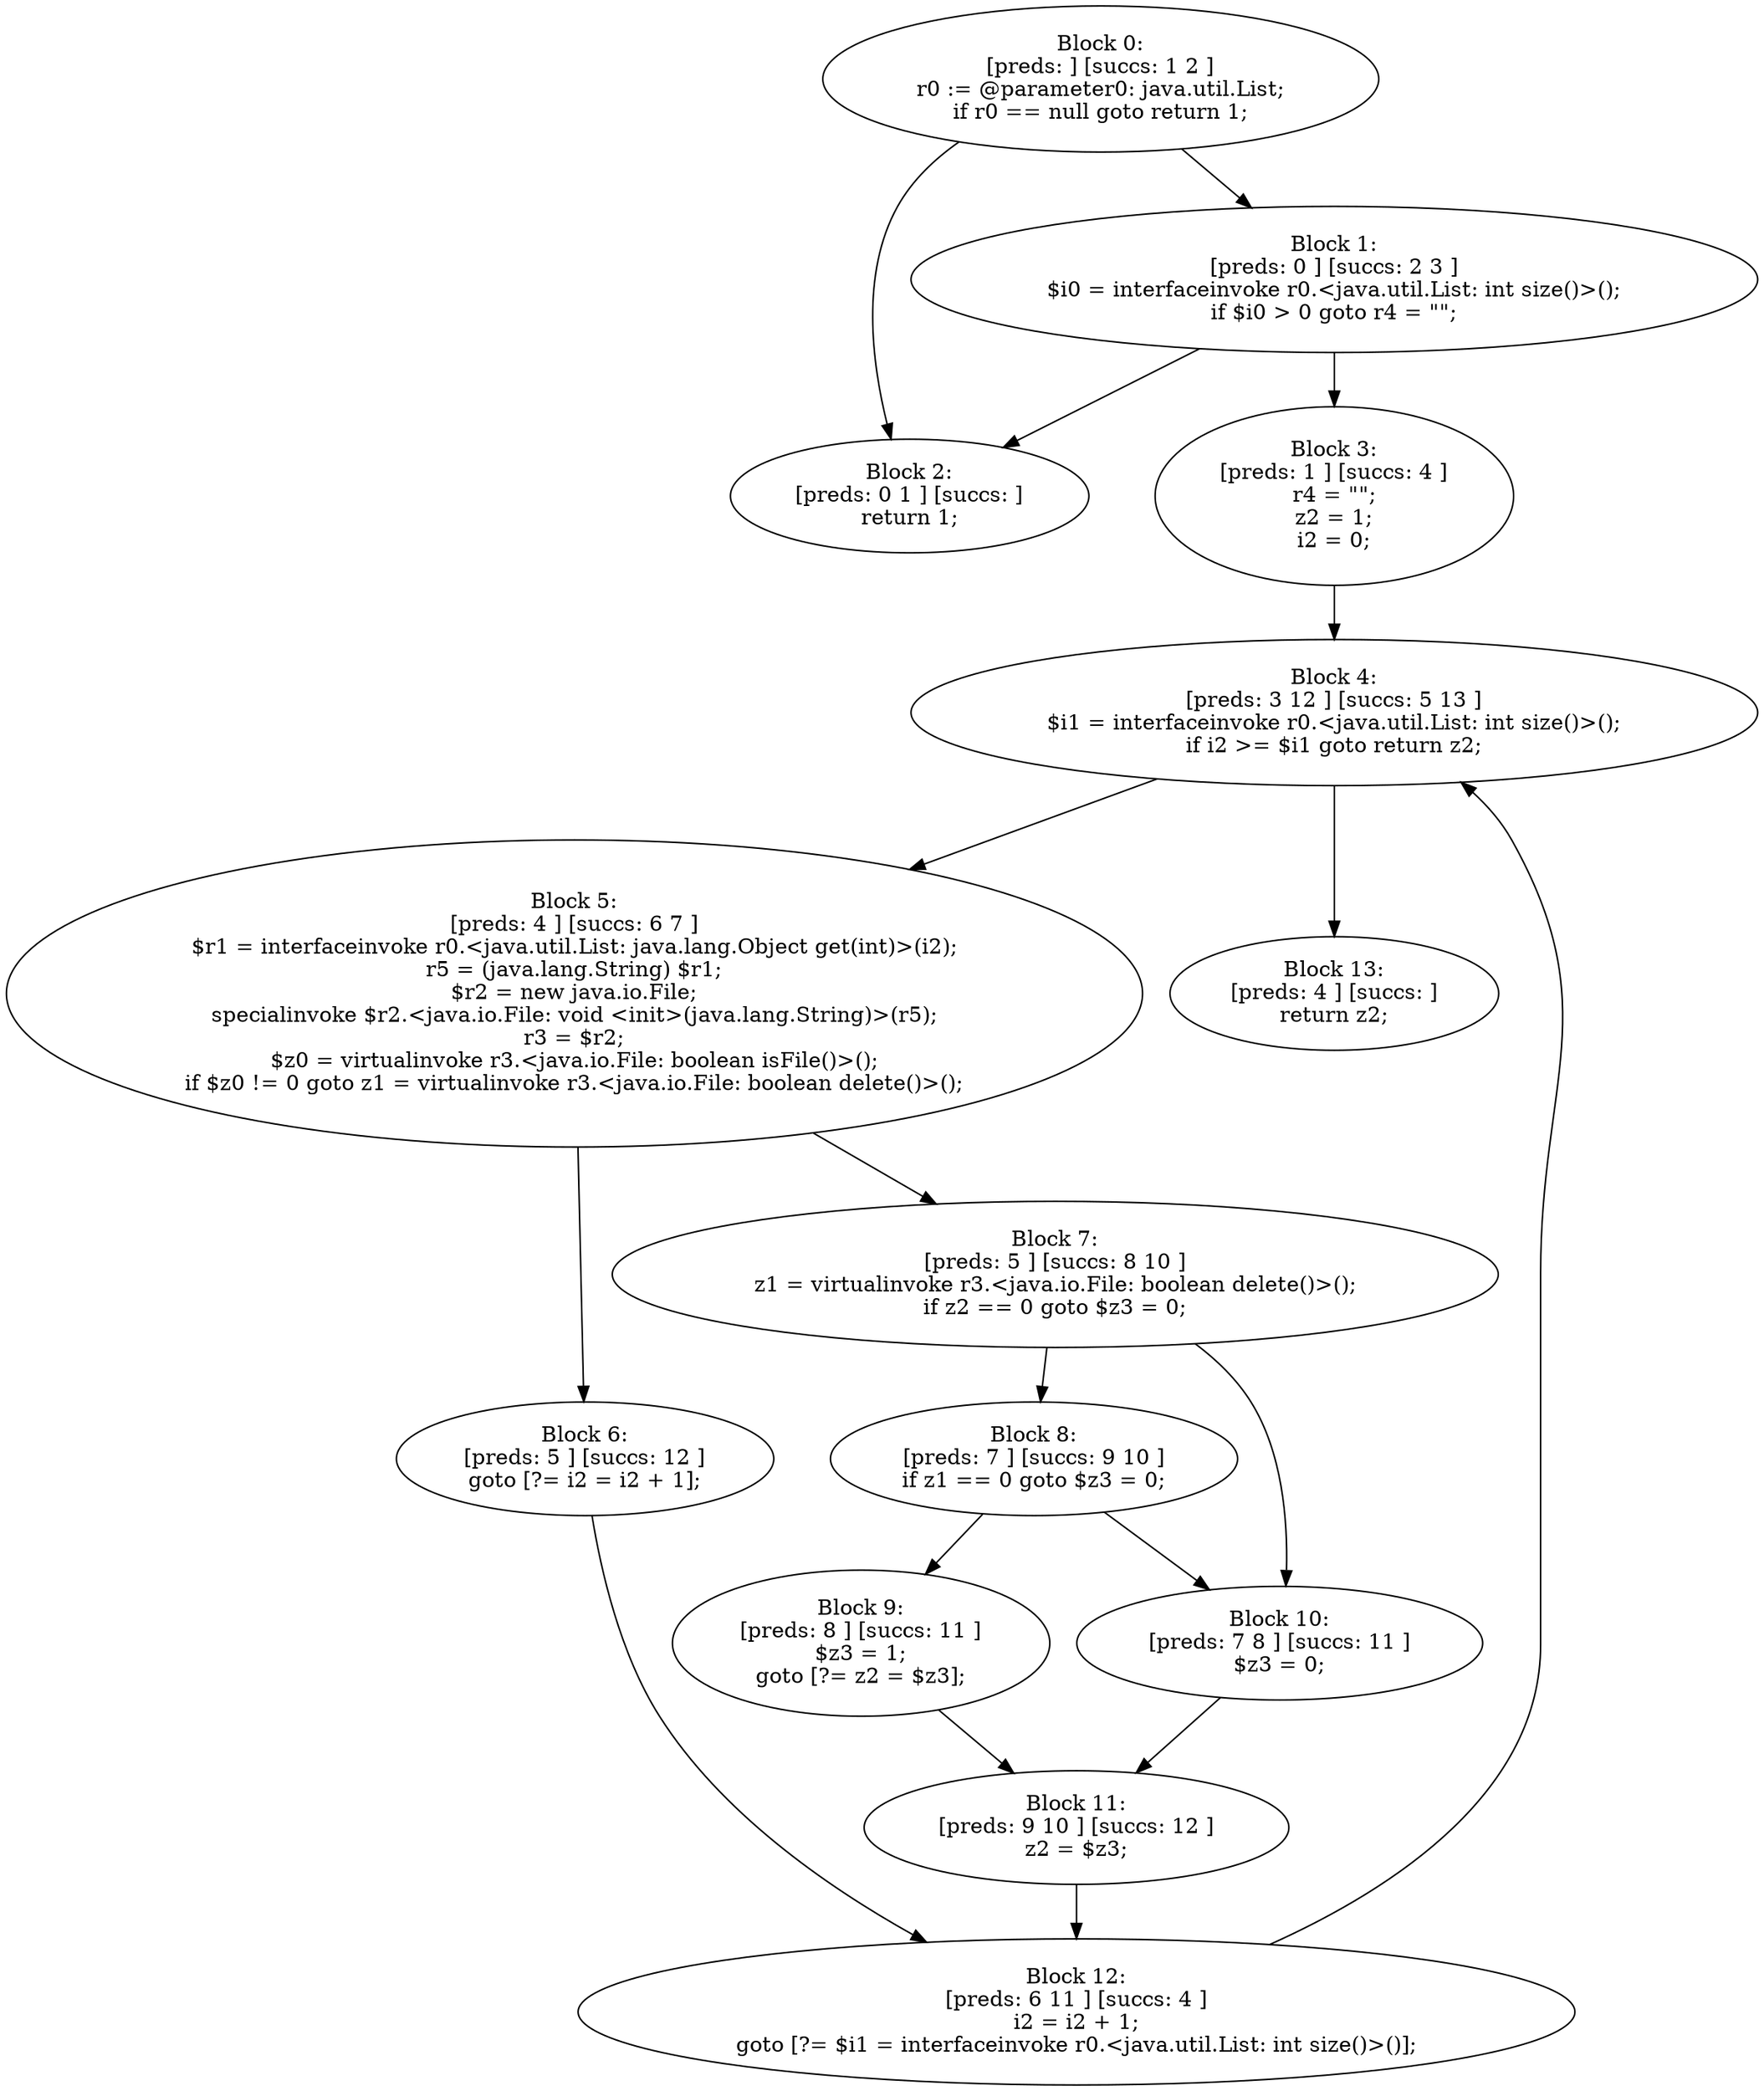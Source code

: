digraph "unitGraph" {
    "Block 0:
[preds: ] [succs: 1 2 ]
r0 := @parameter0: java.util.List;
if r0 == null goto return 1;
"
    "Block 1:
[preds: 0 ] [succs: 2 3 ]
$i0 = interfaceinvoke r0.<java.util.List: int size()>();
if $i0 > 0 goto r4 = \"\";
"
    "Block 2:
[preds: 0 1 ] [succs: ]
return 1;
"
    "Block 3:
[preds: 1 ] [succs: 4 ]
r4 = \"\";
z2 = 1;
i2 = 0;
"
    "Block 4:
[preds: 3 12 ] [succs: 5 13 ]
$i1 = interfaceinvoke r0.<java.util.List: int size()>();
if i2 >= $i1 goto return z2;
"
    "Block 5:
[preds: 4 ] [succs: 6 7 ]
$r1 = interfaceinvoke r0.<java.util.List: java.lang.Object get(int)>(i2);
r5 = (java.lang.String) $r1;
$r2 = new java.io.File;
specialinvoke $r2.<java.io.File: void <init>(java.lang.String)>(r5);
r3 = $r2;
$z0 = virtualinvoke r3.<java.io.File: boolean isFile()>();
if $z0 != 0 goto z1 = virtualinvoke r3.<java.io.File: boolean delete()>();
"
    "Block 6:
[preds: 5 ] [succs: 12 ]
goto [?= i2 = i2 + 1];
"
    "Block 7:
[preds: 5 ] [succs: 8 10 ]
z1 = virtualinvoke r3.<java.io.File: boolean delete()>();
if z2 == 0 goto $z3 = 0;
"
    "Block 8:
[preds: 7 ] [succs: 9 10 ]
if z1 == 0 goto $z3 = 0;
"
    "Block 9:
[preds: 8 ] [succs: 11 ]
$z3 = 1;
goto [?= z2 = $z3];
"
    "Block 10:
[preds: 7 8 ] [succs: 11 ]
$z3 = 0;
"
    "Block 11:
[preds: 9 10 ] [succs: 12 ]
z2 = $z3;
"
    "Block 12:
[preds: 6 11 ] [succs: 4 ]
i2 = i2 + 1;
goto [?= $i1 = interfaceinvoke r0.<java.util.List: int size()>()];
"
    "Block 13:
[preds: 4 ] [succs: ]
return z2;
"
    "Block 0:
[preds: ] [succs: 1 2 ]
r0 := @parameter0: java.util.List;
if r0 == null goto return 1;
"->"Block 1:
[preds: 0 ] [succs: 2 3 ]
$i0 = interfaceinvoke r0.<java.util.List: int size()>();
if $i0 > 0 goto r4 = \"\";
";
    "Block 0:
[preds: ] [succs: 1 2 ]
r0 := @parameter0: java.util.List;
if r0 == null goto return 1;
"->"Block 2:
[preds: 0 1 ] [succs: ]
return 1;
";
    "Block 1:
[preds: 0 ] [succs: 2 3 ]
$i0 = interfaceinvoke r0.<java.util.List: int size()>();
if $i0 > 0 goto r4 = \"\";
"->"Block 2:
[preds: 0 1 ] [succs: ]
return 1;
";
    "Block 1:
[preds: 0 ] [succs: 2 3 ]
$i0 = interfaceinvoke r0.<java.util.List: int size()>();
if $i0 > 0 goto r4 = \"\";
"->"Block 3:
[preds: 1 ] [succs: 4 ]
r4 = \"\";
z2 = 1;
i2 = 0;
";
    "Block 3:
[preds: 1 ] [succs: 4 ]
r4 = \"\";
z2 = 1;
i2 = 0;
"->"Block 4:
[preds: 3 12 ] [succs: 5 13 ]
$i1 = interfaceinvoke r0.<java.util.List: int size()>();
if i2 >= $i1 goto return z2;
";
    "Block 4:
[preds: 3 12 ] [succs: 5 13 ]
$i1 = interfaceinvoke r0.<java.util.List: int size()>();
if i2 >= $i1 goto return z2;
"->"Block 5:
[preds: 4 ] [succs: 6 7 ]
$r1 = interfaceinvoke r0.<java.util.List: java.lang.Object get(int)>(i2);
r5 = (java.lang.String) $r1;
$r2 = new java.io.File;
specialinvoke $r2.<java.io.File: void <init>(java.lang.String)>(r5);
r3 = $r2;
$z0 = virtualinvoke r3.<java.io.File: boolean isFile()>();
if $z0 != 0 goto z1 = virtualinvoke r3.<java.io.File: boolean delete()>();
";
    "Block 4:
[preds: 3 12 ] [succs: 5 13 ]
$i1 = interfaceinvoke r0.<java.util.List: int size()>();
if i2 >= $i1 goto return z2;
"->"Block 13:
[preds: 4 ] [succs: ]
return z2;
";
    "Block 5:
[preds: 4 ] [succs: 6 7 ]
$r1 = interfaceinvoke r0.<java.util.List: java.lang.Object get(int)>(i2);
r5 = (java.lang.String) $r1;
$r2 = new java.io.File;
specialinvoke $r2.<java.io.File: void <init>(java.lang.String)>(r5);
r3 = $r2;
$z0 = virtualinvoke r3.<java.io.File: boolean isFile()>();
if $z0 != 0 goto z1 = virtualinvoke r3.<java.io.File: boolean delete()>();
"->"Block 6:
[preds: 5 ] [succs: 12 ]
goto [?= i2 = i2 + 1];
";
    "Block 5:
[preds: 4 ] [succs: 6 7 ]
$r1 = interfaceinvoke r0.<java.util.List: java.lang.Object get(int)>(i2);
r5 = (java.lang.String) $r1;
$r2 = new java.io.File;
specialinvoke $r2.<java.io.File: void <init>(java.lang.String)>(r5);
r3 = $r2;
$z0 = virtualinvoke r3.<java.io.File: boolean isFile()>();
if $z0 != 0 goto z1 = virtualinvoke r3.<java.io.File: boolean delete()>();
"->"Block 7:
[preds: 5 ] [succs: 8 10 ]
z1 = virtualinvoke r3.<java.io.File: boolean delete()>();
if z2 == 0 goto $z3 = 0;
";
    "Block 6:
[preds: 5 ] [succs: 12 ]
goto [?= i2 = i2 + 1];
"->"Block 12:
[preds: 6 11 ] [succs: 4 ]
i2 = i2 + 1;
goto [?= $i1 = interfaceinvoke r0.<java.util.List: int size()>()];
";
    "Block 7:
[preds: 5 ] [succs: 8 10 ]
z1 = virtualinvoke r3.<java.io.File: boolean delete()>();
if z2 == 0 goto $z3 = 0;
"->"Block 8:
[preds: 7 ] [succs: 9 10 ]
if z1 == 0 goto $z3 = 0;
";
    "Block 7:
[preds: 5 ] [succs: 8 10 ]
z1 = virtualinvoke r3.<java.io.File: boolean delete()>();
if z2 == 0 goto $z3 = 0;
"->"Block 10:
[preds: 7 8 ] [succs: 11 ]
$z3 = 0;
";
    "Block 8:
[preds: 7 ] [succs: 9 10 ]
if z1 == 0 goto $z3 = 0;
"->"Block 9:
[preds: 8 ] [succs: 11 ]
$z3 = 1;
goto [?= z2 = $z3];
";
    "Block 8:
[preds: 7 ] [succs: 9 10 ]
if z1 == 0 goto $z3 = 0;
"->"Block 10:
[preds: 7 8 ] [succs: 11 ]
$z3 = 0;
";
    "Block 9:
[preds: 8 ] [succs: 11 ]
$z3 = 1;
goto [?= z2 = $z3];
"->"Block 11:
[preds: 9 10 ] [succs: 12 ]
z2 = $z3;
";
    "Block 10:
[preds: 7 8 ] [succs: 11 ]
$z3 = 0;
"->"Block 11:
[preds: 9 10 ] [succs: 12 ]
z2 = $z3;
";
    "Block 11:
[preds: 9 10 ] [succs: 12 ]
z2 = $z3;
"->"Block 12:
[preds: 6 11 ] [succs: 4 ]
i2 = i2 + 1;
goto [?= $i1 = interfaceinvoke r0.<java.util.List: int size()>()];
";
    "Block 12:
[preds: 6 11 ] [succs: 4 ]
i2 = i2 + 1;
goto [?= $i1 = interfaceinvoke r0.<java.util.List: int size()>()];
"->"Block 4:
[preds: 3 12 ] [succs: 5 13 ]
$i1 = interfaceinvoke r0.<java.util.List: int size()>();
if i2 >= $i1 goto return z2;
";
}
